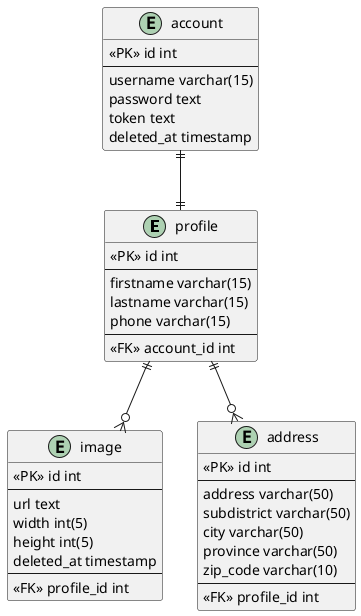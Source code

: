 @startuml user

entity profile {
    <<PK>> id int
    --
    firstname varchar(15)
    lastname varchar(15)
    phone varchar(15)
    --
    <<FK>> account_id int
}

entity account {
    <<PK>> id int
    --
    username varchar(15)
    password text
    token text
    deleted_at timestamp
}

entity image {
    <<PK>> id int
    --
    url text
    width int(5)
    height int(5)
    deleted_at timestamp
    --
    <<FK>> profile_id int
}

entity address {
    <<PK>> id int
    --
    address varchar(50)
    subdistrict varchar(50)
    city varchar(50)
    province varchar(50)
    zip_code varchar(10)
    --
    <<FK>> profile_id int
}

account ||--|| profile
profile ||--o{ image
profile ||--o{ address


@enduml